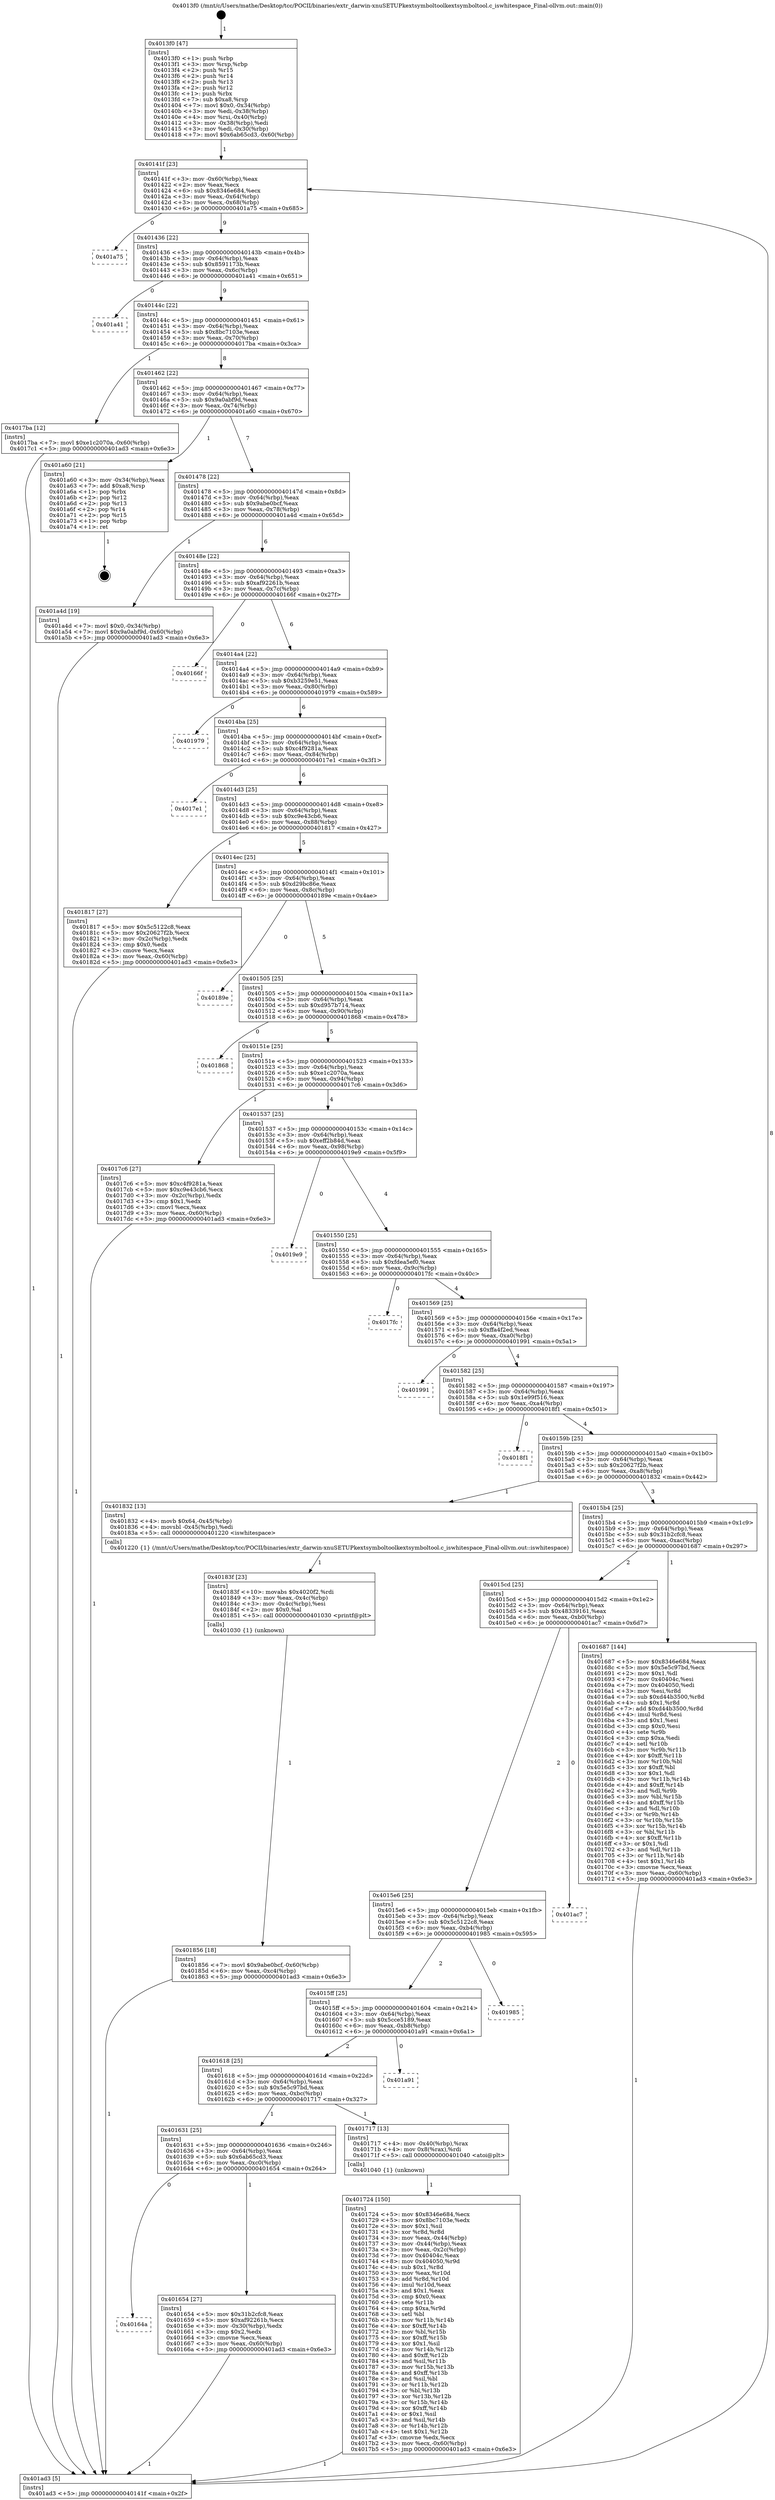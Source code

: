 digraph "0x4013f0" {
  label = "0x4013f0 (/mnt/c/Users/mathe/Desktop/tcc/POCII/binaries/extr_darwin-xnuSETUPkextsymboltoolkextsymboltool.c_iswhitespace_Final-ollvm.out::main(0))"
  labelloc = "t"
  node[shape=record]

  Entry [label="",width=0.3,height=0.3,shape=circle,fillcolor=black,style=filled]
  "0x40141f" [label="{
     0x40141f [23]\l
     | [instrs]\l
     &nbsp;&nbsp;0x40141f \<+3\>: mov -0x60(%rbp),%eax\l
     &nbsp;&nbsp;0x401422 \<+2\>: mov %eax,%ecx\l
     &nbsp;&nbsp;0x401424 \<+6\>: sub $0x8346e684,%ecx\l
     &nbsp;&nbsp;0x40142a \<+3\>: mov %eax,-0x64(%rbp)\l
     &nbsp;&nbsp;0x40142d \<+3\>: mov %ecx,-0x68(%rbp)\l
     &nbsp;&nbsp;0x401430 \<+6\>: je 0000000000401a75 \<main+0x685\>\l
  }"]
  "0x401a75" [label="{
     0x401a75\l
  }", style=dashed]
  "0x401436" [label="{
     0x401436 [22]\l
     | [instrs]\l
     &nbsp;&nbsp;0x401436 \<+5\>: jmp 000000000040143b \<main+0x4b\>\l
     &nbsp;&nbsp;0x40143b \<+3\>: mov -0x64(%rbp),%eax\l
     &nbsp;&nbsp;0x40143e \<+5\>: sub $0x8591173b,%eax\l
     &nbsp;&nbsp;0x401443 \<+3\>: mov %eax,-0x6c(%rbp)\l
     &nbsp;&nbsp;0x401446 \<+6\>: je 0000000000401a41 \<main+0x651\>\l
  }"]
  Exit [label="",width=0.3,height=0.3,shape=circle,fillcolor=black,style=filled,peripheries=2]
  "0x401a41" [label="{
     0x401a41\l
  }", style=dashed]
  "0x40144c" [label="{
     0x40144c [22]\l
     | [instrs]\l
     &nbsp;&nbsp;0x40144c \<+5\>: jmp 0000000000401451 \<main+0x61\>\l
     &nbsp;&nbsp;0x401451 \<+3\>: mov -0x64(%rbp),%eax\l
     &nbsp;&nbsp;0x401454 \<+5\>: sub $0x8bc7103e,%eax\l
     &nbsp;&nbsp;0x401459 \<+3\>: mov %eax,-0x70(%rbp)\l
     &nbsp;&nbsp;0x40145c \<+6\>: je 00000000004017ba \<main+0x3ca\>\l
  }"]
  "0x401856" [label="{
     0x401856 [18]\l
     | [instrs]\l
     &nbsp;&nbsp;0x401856 \<+7\>: movl $0x9abe0bcf,-0x60(%rbp)\l
     &nbsp;&nbsp;0x40185d \<+6\>: mov %eax,-0xc4(%rbp)\l
     &nbsp;&nbsp;0x401863 \<+5\>: jmp 0000000000401ad3 \<main+0x6e3\>\l
  }"]
  "0x4017ba" [label="{
     0x4017ba [12]\l
     | [instrs]\l
     &nbsp;&nbsp;0x4017ba \<+7\>: movl $0xe1c2070a,-0x60(%rbp)\l
     &nbsp;&nbsp;0x4017c1 \<+5\>: jmp 0000000000401ad3 \<main+0x6e3\>\l
  }"]
  "0x401462" [label="{
     0x401462 [22]\l
     | [instrs]\l
     &nbsp;&nbsp;0x401462 \<+5\>: jmp 0000000000401467 \<main+0x77\>\l
     &nbsp;&nbsp;0x401467 \<+3\>: mov -0x64(%rbp),%eax\l
     &nbsp;&nbsp;0x40146a \<+5\>: sub $0x9a0abf9d,%eax\l
     &nbsp;&nbsp;0x40146f \<+3\>: mov %eax,-0x74(%rbp)\l
     &nbsp;&nbsp;0x401472 \<+6\>: je 0000000000401a60 \<main+0x670\>\l
  }"]
  "0x40183f" [label="{
     0x40183f [23]\l
     | [instrs]\l
     &nbsp;&nbsp;0x40183f \<+10\>: movabs $0x4020f2,%rdi\l
     &nbsp;&nbsp;0x401849 \<+3\>: mov %eax,-0x4c(%rbp)\l
     &nbsp;&nbsp;0x40184c \<+3\>: mov -0x4c(%rbp),%esi\l
     &nbsp;&nbsp;0x40184f \<+2\>: mov $0x0,%al\l
     &nbsp;&nbsp;0x401851 \<+5\>: call 0000000000401030 \<printf@plt\>\l
     | [calls]\l
     &nbsp;&nbsp;0x401030 \{1\} (unknown)\l
  }"]
  "0x401a60" [label="{
     0x401a60 [21]\l
     | [instrs]\l
     &nbsp;&nbsp;0x401a60 \<+3\>: mov -0x34(%rbp),%eax\l
     &nbsp;&nbsp;0x401a63 \<+7\>: add $0xa8,%rsp\l
     &nbsp;&nbsp;0x401a6a \<+1\>: pop %rbx\l
     &nbsp;&nbsp;0x401a6b \<+2\>: pop %r12\l
     &nbsp;&nbsp;0x401a6d \<+2\>: pop %r13\l
     &nbsp;&nbsp;0x401a6f \<+2\>: pop %r14\l
     &nbsp;&nbsp;0x401a71 \<+2\>: pop %r15\l
     &nbsp;&nbsp;0x401a73 \<+1\>: pop %rbp\l
     &nbsp;&nbsp;0x401a74 \<+1\>: ret\l
  }"]
  "0x401478" [label="{
     0x401478 [22]\l
     | [instrs]\l
     &nbsp;&nbsp;0x401478 \<+5\>: jmp 000000000040147d \<main+0x8d\>\l
     &nbsp;&nbsp;0x40147d \<+3\>: mov -0x64(%rbp),%eax\l
     &nbsp;&nbsp;0x401480 \<+5\>: sub $0x9abe0bcf,%eax\l
     &nbsp;&nbsp;0x401485 \<+3\>: mov %eax,-0x78(%rbp)\l
     &nbsp;&nbsp;0x401488 \<+6\>: je 0000000000401a4d \<main+0x65d\>\l
  }"]
  "0x401724" [label="{
     0x401724 [150]\l
     | [instrs]\l
     &nbsp;&nbsp;0x401724 \<+5\>: mov $0x8346e684,%ecx\l
     &nbsp;&nbsp;0x401729 \<+5\>: mov $0x8bc7103e,%edx\l
     &nbsp;&nbsp;0x40172e \<+3\>: mov $0x1,%sil\l
     &nbsp;&nbsp;0x401731 \<+3\>: xor %r8d,%r8d\l
     &nbsp;&nbsp;0x401734 \<+3\>: mov %eax,-0x44(%rbp)\l
     &nbsp;&nbsp;0x401737 \<+3\>: mov -0x44(%rbp),%eax\l
     &nbsp;&nbsp;0x40173a \<+3\>: mov %eax,-0x2c(%rbp)\l
     &nbsp;&nbsp;0x40173d \<+7\>: mov 0x40404c,%eax\l
     &nbsp;&nbsp;0x401744 \<+8\>: mov 0x404050,%r9d\l
     &nbsp;&nbsp;0x40174c \<+4\>: sub $0x1,%r8d\l
     &nbsp;&nbsp;0x401750 \<+3\>: mov %eax,%r10d\l
     &nbsp;&nbsp;0x401753 \<+3\>: add %r8d,%r10d\l
     &nbsp;&nbsp;0x401756 \<+4\>: imul %r10d,%eax\l
     &nbsp;&nbsp;0x40175a \<+3\>: and $0x1,%eax\l
     &nbsp;&nbsp;0x40175d \<+3\>: cmp $0x0,%eax\l
     &nbsp;&nbsp;0x401760 \<+4\>: sete %r11b\l
     &nbsp;&nbsp;0x401764 \<+4\>: cmp $0xa,%r9d\l
     &nbsp;&nbsp;0x401768 \<+3\>: setl %bl\l
     &nbsp;&nbsp;0x40176b \<+3\>: mov %r11b,%r14b\l
     &nbsp;&nbsp;0x40176e \<+4\>: xor $0xff,%r14b\l
     &nbsp;&nbsp;0x401772 \<+3\>: mov %bl,%r15b\l
     &nbsp;&nbsp;0x401775 \<+4\>: xor $0xff,%r15b\l
     &nbsp;&nbsp;0x401779 \<+4\>: xor $0x1,%sil\l
     &nbsp;&nbsp;0x40177d \<+3\>: mov %r14b,%r12b\l
     &nbsp;&nbsp;0x401780 \<+4\>: and $0xff,%r12b\l
     &nbsp;&nbsp;0x401784 \<+3\>: and %sil,%r11b\l
     &nbsp;&nbsp;0x401787 \<+3\>: mov %r15b,%r13b\l
     &nbsp;&nbsp;0x40178a \<+4\>: and $0xff,%r13b\l
     &nbsp;&nbsp;0x40178e \<+3\>: and %sil,%bl\l
     &nbsp;&nbsp;0x401791 \<+3\>: or %r11b,%r12b\l
     &nbsp;&nbsp;0x401794 \<+3\>: or %bl,%r13b\l
     &nbsp;&nbsp;0x401797 \<+3\>: xor %r13b,%r12b\l
     &nbsp;&nbsp;0x40179a \<+3\>: or %r15b,%r14b\l
     &nbsp;&nbsp;0x40179d \<+4\>: xor $0xff,%r14b\l
     &nbsp;&nbsp;0x4017a1 \<+4\>: or $0x1,%sil\l
     &nbsp;&nbsp;0x4017a5 \<+3\>: and %sil,%r14b\l
     &nbsp;&nbsp;0x4017a8 \<+3\>: or %r14b,%r12b\l
     &nbsp;&nbsp;0x4017ab \<+4\>: test $0x1,%r12b\l
     &nbsp;&nbsp;0x4017af \<+3\>: cmovne %edx,%ecx\l
     &nbsp;&nbsp;0x4017b2 \<+3\>: mov %ecx,-0x60(%rbp)\l
     &nbsp;&nbsp;0x4017b5 \<+5\>: jmp 0000000000401ad3 \<main+0x6e3\>\l
  }"]
  "0x401a4d" [label="{
     0x401a4d [19]\l
     | [instrs]\l
     &nbsp;&nbsp;0x401a4d \<+7\>: movl $0x0,-0x34(%rbp)\l
     &nbsp;&nbsp;0x401a54 \<+7\>: movl $0x9a0abf9d,-0x60(%rbp)\l
     &nbsp;&nbsp;0x401a5b \<+5\>: jmp 0000000000401ad3 \<main+0x6e3\>\l
  }"]
  "0x40148e" [label="{
     0x40148e [22]\l
     | [instrs]\l
     &nbsp;&nbsp;0x40148e \<+5\>: jmp 0000000000401493 \<main+0xa3\>\l
     &nbsp;&nbsp;0x401493 \<+3\>: mov -0x64(%rbp),%eax\l
     &nbsp;&nbsp;0x401496 \<+5\>: sub $0xaf92261b,%eax\l
     &nbsp;&nbsp;0x40149b \<+3\>: mov %eax,-0x7c(%rbp)\l
     &nbsp;&nbsp;0x40149e \<+6\>: je 000000000040166f \<main+0x27f\>\l
  }"]
  "0x4013f0" [label="{
     0x4013f0 [47]\l
     | [instrs]\l
     &nbsp;&nbsp;0x4013f0 \<+1\>: push %rbp\l
     &nbsp;&nbsp;0x4013f1 \<+3\>: mov %rsp,%rbp\l
     &nbsp;&nbsp;0x4013f4 \<+2\>: push %r15\l
     &nbsp;&nbsp;0x4013f6 \<+2\>: push %r14\l
     &nbsp;&nbsp;0x4013f8 \<+2\>: push %r13\l
     &nbsp;&nbsp;0x4013fa \<+2\>: push %r12\l
     &nbsp;&nbsp;0x4013fc \<+1\>: push %rbx\l
     &nbsp;&nbsp;0x4013fd \<+7\>: sub $0xa8,%rsp\l
     &nbsp;&nbsp;0x401404 \<+7\>: movl $0x0,-0x34(%rbp)\l
     &nbsp;&nbsp;0x40140b \<+3\>: mov %edi,-0x38(%rbp)\l
     &nbsp;&nbsp;0x40140e \<+4\>: mov %rsi,-0x40(%rbp)\l
     &nbsp;&nbsp;0x401412 \<+3\>: mov -0x38(%rbp),%edi\l
     &nbsp;&nbsp;0x401415 \<+3\>: mov %edi,-0x30(%rbp)\l
     &nbsp;&nbsp;0x401418 \<+7\>: movl $0x6ab65cd3,-0x60(%rbp)\l
  }"]
  "0x40166f" [label="{
     0x40166f\l
  }", style=dashed]
  "0x4014a4" [label="{
     0x4014a4 [22]\l
     | [instrs]\l
     &nbsp;&nbsp;0x4014a4 \<+5\>: jmp 00000000004014a9 \<main+0xb9\>\l
     &nbsp;&nbsp;0x4014a9 \<+3\>: mov -0x64(%rbp),%eax\l
     &nbsp;&nbsp;0x4014ac \<+5\>: sub $0xb3259e51,%eax\l
     &nbsp;&nbsp;0x4014b1 \<+3\>: mov %eax,-0x80(%rbp)\l
     &nbsp;&nbsp;0x4014b4 \<+6\>: je 0000000000401979 \<main+0x589\>\l
  }"]
  "0x401ad3" [label="{
     0x401ad3 [5]\l
     | [instrs]\l
     &nbsp;&nbsp;0x401ad3 \<+5\>: jmp 000000000040141f \<main+0x2f\>\l
  }"]
  "0x401979" [label="{
     0x401979\l
  }", style=dashed]
  "0x4014ba" [label="{
     0x4014ba [25]\l
     | [instrs]\l
     &nbsp;&nbsp;0x4014ba \<+5\>: jmp 00000000004014bf \<main+0xcf\>\l
     &nbsp;&nbsp;0x4014bf \<+3\>: mov -0x64(%rbp),%eax\l
     &nbsp;&nbsp;0x4014c2 \<+5\>: sub $0xc4f9281a,%eax\l
     &nbsp;&nbsp;0x4014c7 \<+6\>: mov %eax,-0x84(%rbp)\l
     &nbsp;&nbsp;0x4014cd \<+6\>: je 00000000004017e1 \<main+0x3f1\>\l
  }"]
  "0x40164a" [label="{
     0x40164a\l
  }", style=dashed]
  "0x4017e1" [label="{
     0x4017e1\l
  }", style=dashed]
  "0x4014d3" [label="{
     0x4014d3 [25]\l
     | [instrs]\l
     &nbsp;&nbsp;0x4014d3 \<+5\>: jmp 00000000004014d8 \<main+0xe8\>\l
     &nbsp;&nbsp;0x4014d8 \<+3\>: mov -0x64(%rbp),%eax\l
     &nbsp;&nbsp;0x4014db \<+5\>: sub $0xc9e43cb6,%eax\l
     &nbsp;&nbsp;0x4014e0 \<+6\>: mov %eax,-0x88(%rbp)\l
     &nbsp;&nbsp;0x4014e6 \<+6\>: je 0000000000401817 \<main+0x427\>\l
  }"]
  "0x401654" [label="{
     0x401654 [27]\l
     | [instrs]\l
     &nbsp;&nbsp;0x401654 \<+5\>: mov $0x31b2cfc8,%eax\l
     &nbsp;&nbsp;0x401659 \<+5\>: mov $0xaf92261b,%ecx\l
     &nbsp;&nbsp;0x40165e \<+3\>: mov -0x30(%rbp),%edx\l
     &nbsp;&nbsp;0x401661 \<+3\>: cmp $0x2,%edx\l
     &nbsp;&nbsp;0x401664 \<+3\>: cmovne %ecx,%eax\l
     &nbsp;&nbsp;0x401667 \<+3\>: mov %eax,-0x60(%rbp)\l
     &nbsp;&nbsp;0x40166a \<+5\>: jmp 0000000000401ad3 \<main+0x6e3\>\l
  }"]
  "0x401817" [label="{
     0x401817 [27]\l
     | [instrs]\l
     &nbsp;&nbsp;0x401817 \<+5\>: mov $0x5c5122c8,%eax\l
     &nbsp;&nbsp;0x40181c \<+5\>: mov $0x20627f2b,%ecx\l
     &nbsp;&nbsp;0x401821 \<+3\>: mov -0x2c(%rbp),%edx\l
     &nbsp;&nbsp;0x401824 \<+3\>: cmp $0x0,%edx\l
     &nbsp;&nbsp;0x401827 \<+3\>: cmove %ecx,%eax\l
     &nbsp;&nbsp;0x40182a \<+3\>: mov %eax,-0x60(%rbp)\l
     &nbsp;&nbsp;0x40182d \<+5\>: jmp 0000000000401ad3 \<main+0x6e3\>\l
  }"]
  "0x4014ec" [label="{
     0x4014ec [25]\l
     | [instrs]\l
     &nbsp;&nbsp;0x4014ec \<+5\>: jmp 00000000004014f1 \<main+0x101\>\l
     &nbsp;&nbsp;0x4014f1 \<+3\>: mov -0x64(%rbp),%eax\l
     &nbsp;&nbsp;0x4014f4 \<+5\>: sub $0xd29bc86e,%eax\l
     &nbsp;&nbsp;0x4014f9 \<+6\>: mov %eax,-0x8c(%rbp)\l
     &nbsp;&nbsp;0x4014ff \<+6\>: je 000000000040189e \<main+0x4ae\>\l
  }"]
  "0x401631" [label="{
     0x401631 [25]\l
     | [instrs]\l
     &nbsp;&nbsp;0x401631 \<+5\>: jmp 0000000000401636 \<main+0x246\>\l
     &nbsp;&nbsp;0x401636 \<+3\>: mov -0x64(%rbp),%eax\l
     &nbsp;&nbsp;0x401639 \<+5\>: sub $0x6ab65cd3,%eax\l
     &nbsp;&nbsp;0x40163e \<+6\>: mov %eax,-0xc0(%rbp)\l
     &nbsp;&nbsp;0x401644 \<+6\>: je 0000000000401654 \<main+0x264\>\l
  }"]
  "0x40189e" [label="{
     0x40189e\l
  }", style=dashed]
  "0x401505" [label="{
     0x401505 [25]\l
     | [instrs]\l
     &nbsp;&nbsp;0x401505 \<+5\>: jmp 000000000040150a \<main+0x11a\>\l
     &nbsp;&nbsp;0x40150a \<+3\>: mov -0x64(%rbp),%eax\l
     &nbsp;&nbsp;0x40150d \<+5\>: sub $0xd957b714,%eax\l
     &nbsp;&nbsp;0x401512 \<+6\>: mov %eax,-0x90(%rbp)\l
     &nbsp;&nbsp;0x401518 \<+6\>: je 0000000000401868 \<main+0x478\>\l
  }"]
  "0x401717" [label="{
     0x401717 [13]\l
     | [instrs]\l
     &nbsp;&nbsp;0x401717 \<+4\>: mov -0x40(%rbp),%rax\l
     &nbsp;&nbsp;0x40171b \<+4\>: mov 0x8(%rax),%rdi\l
     &nbsp;&nbsp;0x40171f \<+5\>: call 0000000000401040 \<atoi@plt\>\l
     | [calls]\l
     &nbsp;&nbsp;0x401040 \{1\} (unknown)\l
  }"]
  "0x401868" [label="{
     0x401868\l
  }", style=dashed]
  "0x40151e" [label="{
     0x40151e [25]\l
     | [instrs]\l
     &nbsp;&nbsp;0x40151e \<+5\>: jmp 0000000000401523 \<main+0x133\>\l
     &nbsp;&nbsp;0x401523 \<+3\>: mov -0x64(%rbp),%eax\l
     &nbsp;&nbsp;0x401526 \<+5\>: sub $0xe1c2070a,%eax\l
     &nbsp;&nbsp;0x40152b \<+6\>: mov %eax,-0x94(%rbp)\l
     &nbsp;&nbsp;0x401531 \<+6\>: je 00000000004017c6 \<main+0x3d6\>\l
  }"]
  "0x401618" [label="{
     0x401618 [25]\l
     | [instrs]\l
     &nbsp;&nbsp;0x401618 \<+5\>: jmp 000000000040161d \<main+0x22d\>\l
     &nbsp;&nbsp;0x40161d \<+3\>: mov -0x64(%rbp),%eax\l
     &nbsp;&nbsp;0x401620 \<+5\>: sub $0x5e5c97bd,%eax\l
     &nbsp;&nbsp;0x401625 \<+6\>: mov %eax,-0xbc(%rbp)\l
     &nbsp;&nbsp;0x40162b \<+6\>: je 0000000000401717 \<main+0x327\>\l
  }"]
  "0x4017c6" [label="{
     0x4017c6 [27]\l
     | [instrs]\l
     &nbsp;&nbsp;0x4017c6 \<+5\>: mov $0xc4f9281a,%eax\l
     &nbsp;&nbsp;0x4017cb \<+5\>: mov $0xc9e43cb6,%ecx\l
     &nbsp;&nbsp;0x4017d0 \<+3\>: mov -0x2c(%rbp),%edx\l
     &nbsp;&nbsp;0x4017d3 \<+3\>: cmp $0x1,%edx\l
     &nbsp;&nbsp;0x4017d6 \<+3\>: cmovl %ecx,%eax\l
     &nbsp;&nbsp;0x4017d9 \<+3\>: mov %eax,-0x60(%rbp)\l
     &nbsp;&nbsp;0x4017dc \<+5\>: jmp 0000000000401ad3 \<main+0x6e3\>\l
  }"]
  "0x401537" [label="{
     0x401537 [25]\l
     | [instrs]\l
     &nbsp;&nbsp;0x401537 \<+5\>: jmp 000000000040153c \<main+0x14c\>\l
     &nbsp;&nbsp;0x40153c \<+3\>: mov -0x64(%rbp),%eax\l
     &nbsp;&nbsp;0x40153f \<+5\>: sub $0xeff2b84d,%eax\l
     &nbsp;&nbsp;0x401544 \<+6\>: mov %eax,-0x98(%rbp)\l
     &nbsp;&nbsp;0x40154a \<+6\>: je 00000000004019e9 \<main+0x5f9\>\l
  }"]
  "0x401a91" [label="{
     0x401a91\l
  }", style=dashed]
  "0x4019e9" [label="{
     0x4019e9\l
  }", style=dashed]
  "0x401550" [label="{
     0x401550 [25]\l
     | [instrs]\l
     &nbsp;&nbsp;0x401550 \<+5\>: jmp 0000000000401555 \<main+0x165\>\l
     &nbsp;&nbsp;0x401555 \<+3\>: mov -0x64(%rbp),%eax\l
     &nbsp;&nbsp;0x401558 \<+5\>: sub $0xfdea5ef0,%eax\l
     &nbsp;&nbsp;0x40155d \<+6\>: mov %eax,-0x9c(%rbp)\l
     &nbsp;&nbsp;0x401563 \<+6\>: je 00000000004017fc \<main+0x40c\>\l
  }"]
  "0x4015ff" [label="{
     0x4015ff [25]\l
     | [instrs]\l
     &nbsp;&nbsp;0x4015ff \<+5\>: jmp 0000000000401604 \<main+0x214\>\l
     &nbsp;&nbsp;0x401604 \<+3\>: mov -0x64(%rbp),%eax\l
     &nbsp;&nbsp;0x401607 \<+5\>: sub $0x5cce5189,%eax\l
     &nbsp;&nbsp;0x40160c \<+6\>: mov %eax,-0xb8(%rbp)\l
     &nbsp;&nbsp;0x401612 \<+6\>: je 0000000000401a91 \<main+0x6a1\>\l
  }"]
  "0x4017fc" [label="{
     0x4017fc\l
  }", style=dashed]
  "0x401569" [label="{
     0x401569 [25]\l
     | [instrs]\l
     &nbsp;&nbsp;0x401569 \<+5\>: jmp 000000000040156e \<main+0x17e\>\l
     &nbsp;&nbsp;0x40156e \<+3\>: mov -0x64(%rbp),%eax\l
     &nbsp;&nbsp;0x401571 \<+5\>: sub $0xffa4f2ed,%eax\l
     &nbsp;&nbsp;0x401576 \<+6\>: mov %eax,-0xa0(%rbp)\l
     &nbsp;&nbsp;0x40157c \<+6\>: je 0000000000401991 \<main+0x5a1\>\l
  }"]
  "0x401985" [label="{
     0x401985\l
  }", style=dashed]
  "0x401991" [label="{
     0x401991\l
  }", style=dashed]
  "0x401582" [label="{
     0x401582 [25]\l
     | [instrs]\l
     &nbsp;&nbsp;0x401582 \<+5\>: jmp 0000000000401587 \<main+0x197\>\l
     &nbsp;&nbsp;0x401587 \<+3\>: mov -0x64(%rbp),%eax\l
     &nbsp;&nbsp;0x40158a \<+5\>: sub $0x1e99f516,%eax\l
     &nbsp;&nbsp;0x40158f \<+6\>: mov %eax,-0xa4(%rbp)\l
     &nbsp;&nbsp;0x401595 \<+6\>: je 00000000004018f1 \<main+0x501\>\l
  }"]
  "0x4015e6" [label="{
     0x4015e6 [25]\l
     | [instrs]\l
     &nbsp;&nbsp;0x4015e6 \<+5\>: jmp 00000000004015eb \<main+0x1fb\>\l
     &nbsp;&nbsp;0x4015eb \<+3\>: mov -0x64(%rbp),%eax\l
     &nbsp;&nbsp;0x4015ee \<+5\>: sub $0x5c5122c8,%eax\l
     &nbsp;&nbsp;0x4015f3 \<+6\>: mov %eax,-0xb4(%rbp)\l
     &nbsp;&nbsp;0x4015f9 \<+6\>: je 0000000000401985 \<main+0x595\>\l
  }"]
  "0x4018f1" [label="{
     0x4018f1\l
  }", style=dashed]
  "0x40159b" [label="{
     0x40159b [25]\l
     | [instrs]\l
     &nbsp;&nbsp;0x40159b \<+5\>: jmp 00000000004015a0 \<main+0x1b0\>\l
     &nbsp;&nbsp;0x4015a0 \<+3\>: mov -0x64(%rbp),%eax\l
     &nbsp;&nbsp;0x4015a3 \<+5\>: sub $0x20627f2b,%eax\l
     &nbsp;&nbsp;0x4015a8 \<+6\>: mov %eax,-0xa8(%rbp)\l
     &nbsp;&nbsp;0x4015ae \<+6\>: je 0000000000401832 \<main+0x442\>\l
  }"]
  "0x401ac7" [label="{
     0x401ac7\l
  }", style=dashed]
  "0x401832" [label="{
     0x401832 [13]\l
     | [instrs]\l
     &nbsp;&nbsp;0x401832 \<+4\>: movb $0x64,-0x45(%rbp)\l
     &nbsp;&nbsp;0x401836 \<+4\>: movsbl -0x45(%rbp),%edi\l
     &nbsp;&nbsp;0x40183a \<+5\>: call 0000000000401220 \<iswhitespace\>\l
     | [calls]\l
     &nbsp;&nbsp;0x401220 \{1\} (/mnt/c/Users/mathe/Desktop/tcc/POCII/binaries/extr_darwin-xnuSETUPkextsymboltoolkextsymboltool.c_iswhitespace_Final-ollvm.out::iswhitespace)\l
  }"]
  "0x4015b4" [label="{
     0x4015b4 [25]\l
     | [instrs]\l
     &nbsp;&nbsp;0x4015b4 \<+5\>: jmp 00000000004015b9 \<main+0x1c9\>\l
     &nbsp;&nbsp;0x4015b9 \<+3\>: mov -0x64(%rbp),%eax\l
     &nbsp;&nbsp;0x4015bc \<+5\>: sub $0x31b2cfc8,%eax\l
     &nbsp;&nbsp;0x4015c1 \<+6\>: mov %eax,-0xac(%rbp)\l
     &nbsp;&nbsp;0x4015c7 \<+6\>: je 0000000000401687 \<main+0x297\>\l
  }"]
  "0x4015cd" [label="{
     0x4015cd [25]\l
     | [instrs]\l
     &nbsp;&nbsp;0x4015cd \<+5\>: jmp 00000000004015d2 \<main+0x1e2\>\l
     &nbsp;&nbsp;0x4015d2 \<+3\>: mov -0x64(%rbp),%eax\l
     &nbsp;&nbsp;0x4015d5 \<+5\>: sub $0x48339161,%eax\l
     &nbsp;&nbsp;0x4015da \<+6\>: mov %eax,-0xb0(%rbp)\l
     &nbsp;&nbsp;0x4015e0 \<+6\>: je 0000000000401ac7 \<main+0x6d7\>\l
  }"]
  "0x401687" [label="{
     0x401687 [144]\l
     | [instrs]\l
     &nbsp;&nbsp;0x401687 \<+5\>: mov $0x8346e684,%eax\l
     &nbsp;&nbsp;0x40168c \<+5\>: mov $0x5e5c97bd,%ecx\l
     &nbsp;&nbsp;0x401691 \<+2\>: mov $0x1,%dl\l
     &nbsp;&nbsp;0x401693 \<+7\>: mov 0x40404c,%esi\l
     &nbsp;&nbsp;0x40169a \<+7\>: mov 0x404050,%edi\l
     &nbsp;&nbsp;0x4016a1 \<+3\>: mov %esi,%r8d\l
     &nbsp;&nbsp;0x4016a4 \<+7\>: sub $0xd44b3500,%r8d\l
     &nbsp;&nbsp;0x4016ab \<+4\>: sub $0x1,%r8d\l
     &nbsp;&nbsp;0x4016af \<+7\>: add $0xd44b3500,%r8d\l
     &nbsp;&nbsp;0x4016b6 \<+4\>: imul %r8d,%esi\l
     &nbsp;&nbsp;0x4016ba \<+3\>: and $0x1,%esi\l
     &nbsp;&nbsp;0x4016bd \<+3\>: cmp $0x0,%esi\l
     &nbsp;&nbsp;0x4016c0 \<+4\>: sete %r9b\l
     &nbsp;&nbsp;0x4016c4 \<+3\>: cmp $0xa,%edi\l
     &nbsp;&nbsp;0x4016c7 \<+4\>: setl %r10b\l
     &nbsp;&nbsp;0x4016cb \<+3\>: mov %r9b,%r11b\l
     &nbsp;&nbsp;0x4016ce \<+4\>: xor $0xff,%r11b\l
     &nbsp;&nbsp;0x4016d2 \<+3\>: mov %r10b,%bl\l
     &nbsp;&nbsp;0x4016d5 \<+3\>: xor $0xff,%bl\l
     &nbsp;&nbsp;0x4016d8 \<+3\>: xor $0x1,%dl\l
     &nbsp;&nbsp;0x4016db \<+3\>: mov %r11b,%r14b\l
     &nbsp;&nbsp;0x4016de \<+4\>: and $0xff,%r14b\l
     &nbsp;&nbsp;0x4016e2 \<+3\>: and %dl,%r9b\l
     &nbsp;&nbsp;0x4016e5 \<+3\>: mov %bl,%r15b\l
     &nbsp;&nbsp;0x4016e8 \<+4\>: and $0xff,%r15b\l
     &nbsp;&nbsp;0x4016ec \<+3\>: and %dl,%r10b\l
     &nbsp;&nbsp;0x4016ef \<+3\>: or %r9b,%r14b\l
     &nbsp;&nbsp;0x4016f2 \<+3\>: or %r10b,%r15b\l
     &nbsp;&nbsp;0x4016f5 \<+3\>: xor %r15b,%r14b\l
     &nbsp;&nbsp;0x4016f8 \<+3\>: or %bl,%r11b\l
     &nbsp;&nbsp;0x4016fb \<+4\>: xor $0xff,%r11b\l
     &nbsp;&nbsp;0x4016ff \<+3\>: or $0x1,%dl\l
     &nbsp;&nbsp;0x401702 \<+3\>: and %dl,%r11b\l
     &nbsp;&nbsp;0x401705 \<+3\>: or %r11b,%r14b\l
     &nbsp;&nbsp;0x401708 \<+4\>: test $0x1,%r14b\l
     &nbsp;&nbsp;0x40170c \<+3\>: cmovne %ecx,%eax\l
     &nbsp;&nbsp;0x40170f \<+3\>: mov %eax,-0x60(%rbp)\l
     &nbsp;&nbsp;0x401712 \<+5\>: jmp 0000000000401ad3 \<main+0x6e3\>\l
  }"]
  Entry -> "0x4013f0" [label=" 1"]
  "0x40141f" -> "0x401a75" [label=" 0"]
  "0x40141f" -> "0x401436" [label=" 9"]
  "0x401a60" -> Exit [label=" 1"]
  "0x401436" -> "0x401a41" [label=" 0"]
  "0x401436" -> "0x40144c" [label=" 9"]
  "0x401a4d" -> "0x401ad3" [label=" 1"]
  "0x40144c" -> "0x4017ba" [label=" 1"]
  "0x40144c" -> "0x401462" [label=" 8"]
  "0x401856" -> "0x401ad3" [label=" 1"]
  "0x401462" -> "0x401a60" [label=" 1"]
  "0x401462" -> "0x401478" [label=" 7"]
  "0x40183f" -> "0x401856" [label=" 1"]
  "0x401478" -> "0x401a4d" [label=" 1"]
  "0x401478" -> "0x40148e" [label=" 6"]
  "0x401832" -> "0x40183f" [label=" 1"]
  "0x40148e" -> "0x40166f" [label=" 0"]
  "0x40148e" -> "0x4014a4" [label=" 6"]
  "0x401817" -> "0x401ad3" [label=" 1"]
  "0x4014a4" -> "0x401979" [label=" 0"]
  "0x4014a4" -> "0x4014ba" [label=" 6"]
  "0x4017c6" -> "0x401ad3" [label=" 1"]
  "0x4014ba" -> "0x4017e1" [label=" 0"]
  "0x4014ba" -> "0x4014d3" [label=" 6"]
  "0x4017ba" -> "0x401ad3" [label=" 1"]
  "0x4014d3" -> "0x401817" [label=" 1"]
  "0x4014d3" -> "0x4014ec" [label=" 5"]
  "0x401724" -> "0x401ad3" [label=" 1"]
  "0x4014ec" -> "0x40189e" [label=" 0"]
  "0x4014ec" -> "0x401505" [label=" 5"]
  "0x401687" -> "0x401ad3" [label=" 1"]
  "0x401505" -> "0x401868" [label=" 0"]
  "0x401505" -> "0x40151e" [label=" 5"]
  "0x401ad3" -> "0x40141f" [label=" 8"]
  "0x40151e" -> "0x4017c6" [label=" 1"]
  "0x40151e" -> "0x401537" [label=" 4"]
  "0x401654" -> "0x401ad3" [label=" 1"]
  "0x401537" -> "0x4019e9" [label=" 0"]
  "0x401537" -> "0x401550" [label=" 4"]
  "0x401631" -> "0x40164a" [label=" 0"]
  "0x401550" -> "0x4017fc" [label=" 0"]
  "0x401550" -> "0x401569" [label=" 4"]
  "0x401717" -> "0x401724" [label=" 1"]
  "0x401569" -> "0x401991" [label=" 0"]
  "0x401569" -> "0x401582" [label=" 4"]
  "0x401618" -> "0x401631" [label=" 1"]
  "0x401582" -> "0x4018f1" [label=" 0"]
  "0x401582" -> "0x40159b" [label=" 4"]
  "0x4013f0" -> "0x40141f" [label=" 1"]
  "0x40159b" -> "0x401832" [label=" 1"]
  "0x40159b" -> "0x4015b4" [label=" 3"]
  "0x4015ff" -> "0x401618" [label=" 2"]
  "0x4015b4" -> "0x401687" [label=" 1"]
  "0x4015b4" -> "0x4015cd" [label=" 2"]
  "0x4015ff" -> "0x401a91" [label=" 0"]
  "0x4015cd" -> "0x401ac7" [label=" 0"]
  "0x4015cd" -> "0x4015e6" [label=" 2"]
  "0x401618" -> "0x401717" [label=" 1"]
  "0x4015e6" -> "0x401985" [label=" 0"]
  "0x4015e6" -> "0x4015ff" [label=" 2"]
  "0x401631" -> "0x401654" [label=" 1"]
}
